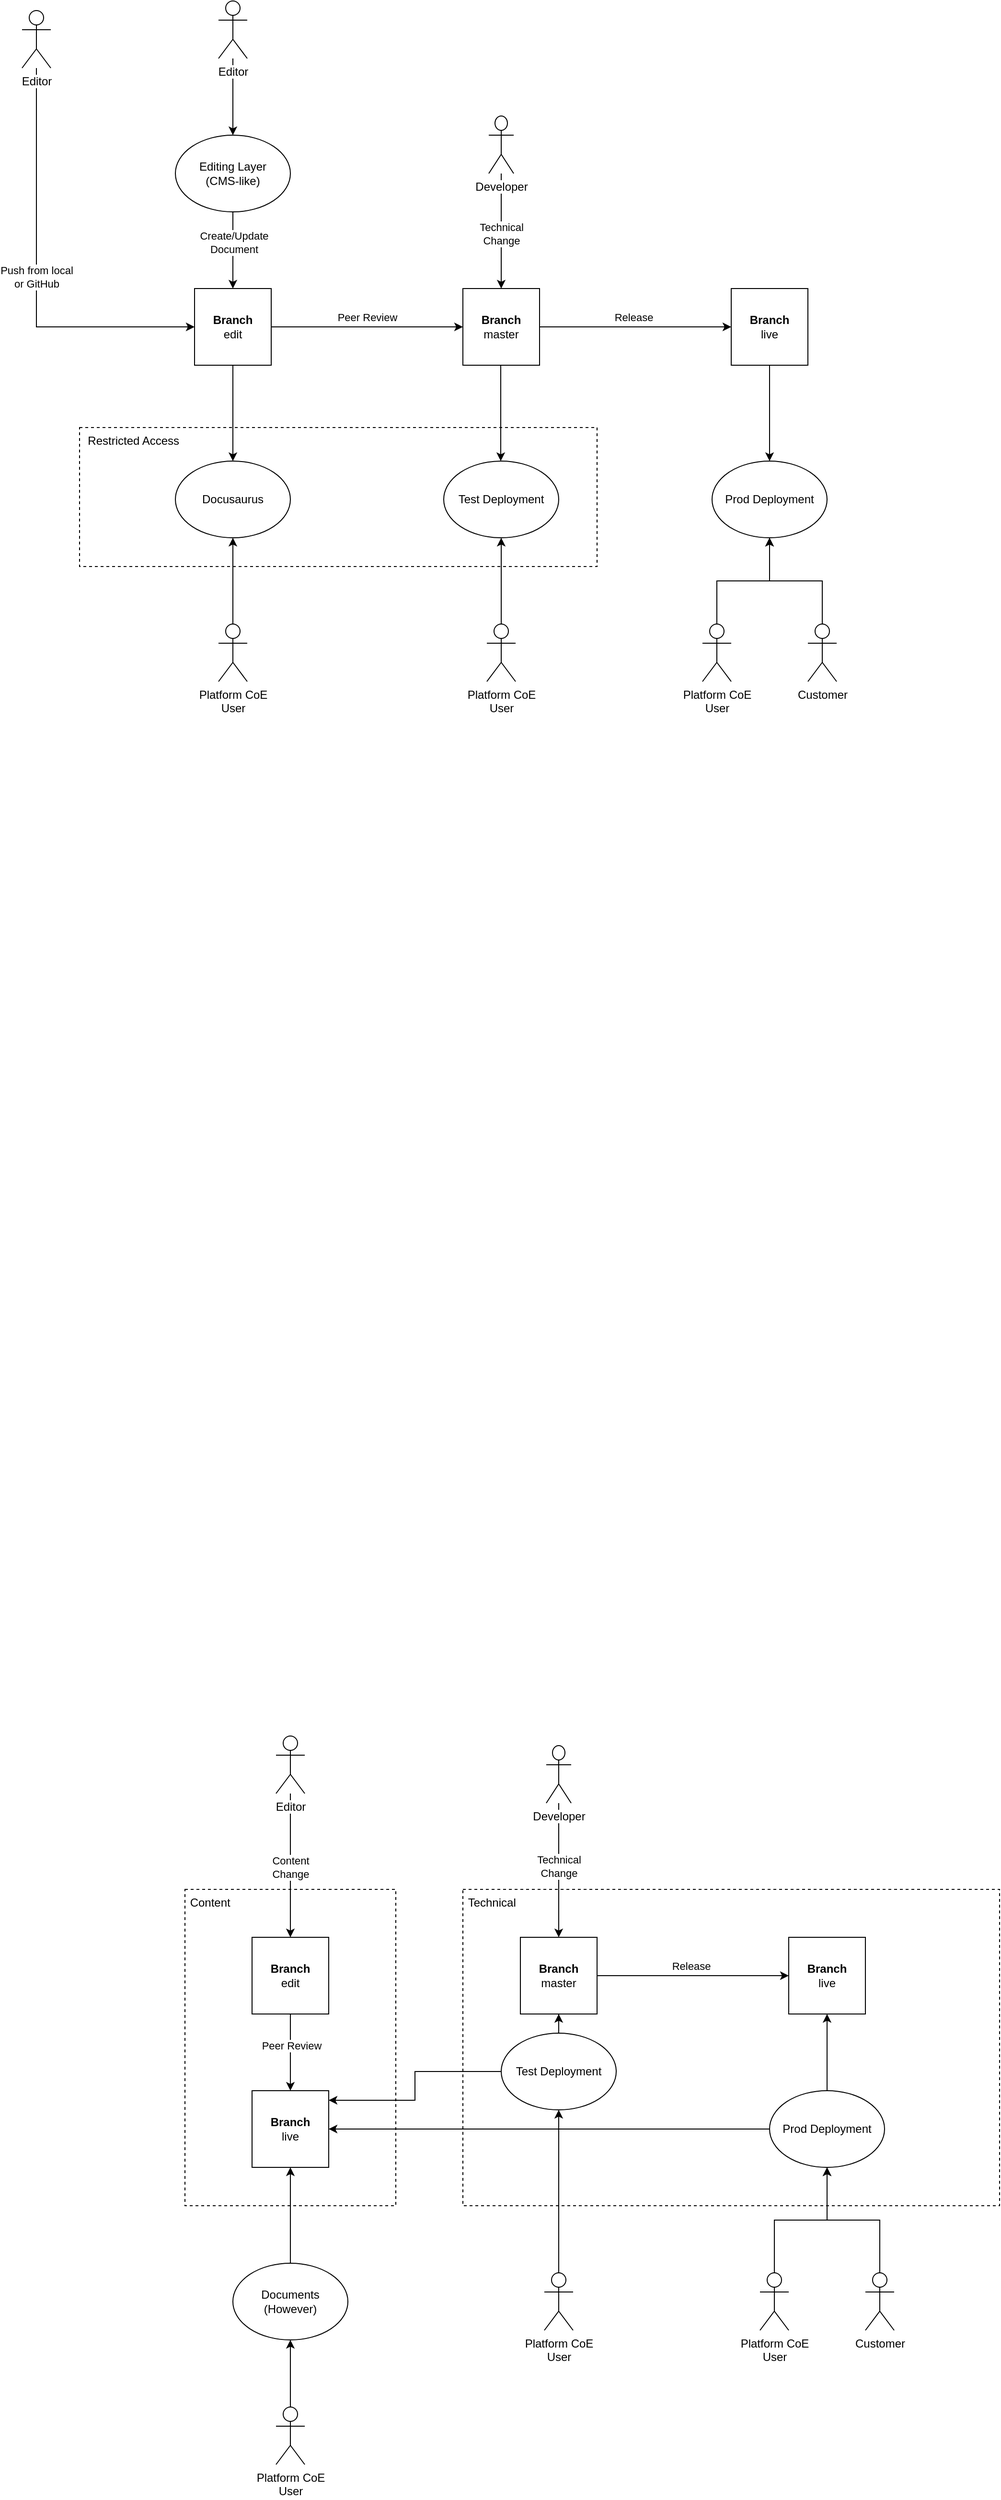 <mxfile version="17.4.1" type="github">
  <diagram id="SnMe1YsDmC-KkluS_UYG" name="Page-1">
    <mxGraphModel dx="2964" dy="1442" grid="1" gridSize="10" guides="1" tooltips="1" connect="1" arrows="1" fold="1" page="1" pageScale="1" pageWidth="827" pageHeight="1169" math="0" shadow="0">
      <root>
        <mxCell id="0" />
        <mxCell id="1" parent="0" />
        <mxCell id="vRzQqUFqtDr_tXfLavs5-131" value="&amp;nbsp;Technical&amp;nbsp;" style="rounded=0;whiteSpace=wrap;html=1;dashed=1;labelBackgroundColor=#FFFFFF;fontFamily=Helvetica;align=left;verticalAlign=top;" vertex="1" parent="1">
          <mxGeometry x="670" y="2050" width="560" height="330" as="geometry" />
        </mxCell>
        <mxCell id="vRzQqUFqtDr_tXfLavs5-126" value="&amp;nbsp;Content" style="rounded=0;whiteSpace=wrap;html=1;dashed=1;labelBackgroundColor=#FFFFFF;fontFamily=Helvetica;align=left;verticalAlign=top;" vertex="1" parent="1">
          <mxGeometry x="380" y="2050" width="220" height="330" as="geometry" />
        </mxCell>
        <mxCell id="vRzQqUFqtDr_tXfLavs5-56" value="&amp;nbsp; Restricted Access" style="rounded=0;whiteSpace=wrap;html=1;labelBackgroundColor=#FFFFFF;fontFamily=Helvetica;align=left;verticalAlign=top;dashed=1;" vertex="1" parent="1">
          <mxGeometry x="270" y="525" width="540" height="145" as="geometry" />
        </mxCell>
        <mxCell id="vRzQqUFqtDr_tXfLavs5-10" style="edgeStyle=orthogonalEdgeStyle;rounded=0;orthogonalLoop=1;jettySize=auto;html=1;" edge="1" parent="1" source="vRzQqUFqtDr_tXfLavs5-8" target="vRzQqUFqtDr_tXfLavs5-9">
          <mxGeometry relative="1" as="geometry" />
        </mxCell>
        <mxCell id="vRzQqUFqtDr_tXfLavs5-17" value="" style="edgeStyle=orthogonalEdgeStyle;rounded=0;orthogonalLoop=1;jettySize=auto;html=1;" edge="1" parent="1" source="vRzQqUFqtDr_tXfLavs5-1" target="vRzQqUFqtDr_tXfLavs5-15">
          <mxGeometry relative="1" as="geometry">
            <mxPoint x="990" y="540" as="targetPoint" />
          </mxGeometry>
        </mxCell>
        <mxCell id="vRzQqUFqtDr_tXfLavs5-1" value="&lt;b&gt;Branch&lt;/b&gt;&lt;br&gt;live" style="whiteSpace=wrap;html=1;aspect=fixed;" vertex="1" parent="1">
          <mxGeometry x="950" y="380" width="80" height="80" as="geometry" />
        </mxCell>
        <mxCell id="vRzQqUFqtDr_tXfLavs5-5" style="edgeStyle=orthogonalEdgeStyle;rounded=0;orthogonalLoop=1;jettySize=auto;html=1;exitX=1;exitY=0.5;exitDx=0;exitDy=0;entryX=0;entryY=0.5;entryDx=0;entryDy=0;" edge="1" parent="1" source="vRzQqUFqtDr_tXfLavs5-2" target="vRzQqUFqtDr_tXfLavs5-1">
          <mxGeometry relative="1" as="geometry" />
        </mxCell>
        <mxCell id="vRzQqUFqtDr_tXfLavs5-20" value="Release" style="edgeLabel;html=1;align=center;verticalAlign=middle;resizable=0;points=[];" vertex="1" connectable="0" parent="vRzQqUFqtDr_tXfLavs5-5">
          <mxGeometry x="-0.02" y="-1" relative="1" as="geometry">
            <mxPoint y="-11" as="offset" />
          </mxGeometry>
        </mxCell>
        <mxCell id="vRzQqUFqtDr_tXfLavs5-2" value="&lt;b&gt;Branch&lt;/b&gt;&lt;br&gt;master" style="whiteSpace=wrap;html=1;aspect=fixed;" vertex="1" parent="1">
          <mxGeometry x="670" y="380" width="80" height="80" as="geometry" />
        </mxCell>
        <mxCell id="vRzQqUFqtDr_tXfLavs5-4" style="edgeStyle=orthogonalEdgeStyle;rounded=0;orthogonalLoop=1;jettySize=auto;html=1;exitX=1;exitY=0.5;exitDx=0;exitDy=0;" edge="1" parent="1" source="vRzQqUFqtDr_tXfLavs5-3" target="vRzQqUFqtDr_tXfLavs5-2">
          <mxGeometry relative="1" as="geometry" />
        </mxCell>
        <mxCell id="vRzQqUFqtDr_tXfLavs5-6" value="Peer Review" style="edgeLabel;html=1;align=center;verticalAlign=middle;resizable=0;points=[];" vertex="1" connectable="0" parent="vRzQqUFqtDr_tXfLavs5-4">
          <mxGeometry x="-0.21" y="3" relative="1" as="geometry">
            <mxPoint x="21" y="-7" as="offset" />
          </mxGeometry>
        </mxCell>
        <mxCell id="vRzQqUFqtDr_tXfLavs5-49" value="" style="edgeStyle=orthogonalEdgeStyle;rounded=0;orthogonalLoop=1;jettySize=auto;html=1;fontFamily=Helvetica;" edge="1" parent="1" source="vRzQqUFqtDr_tXfLavs5-3" target="vRzQqUFqtDr_tXfLavs5-18">
          <mxGeometry relative="1" as="geometry" />
        </mxCell>
        <mxCell id="vRzQqUFqtDr_tXfLavs5-3" value="&lt;b&gt;Branch&lt;/b&gt;&lt;br&gt;edit" style="whiteSpace=wrap;html=1;aspect=fixed;" vertex="1" parent="1">
          <mxGeometry x="390" y="380" width="80" height="80" as="geometry" />
        </mxCell>
        <mxCell id="vRzQqUFqtDr_tXfLavs5-8" value="&lt;span style=&quot;background-color: rgb(255 , 255 , 255)&quot;&gt;Editor&lt;/span&gt;" style="shape=umlActor;verticalLabelPosition=bottom;verticalAlign=top;html=1;outlineConnect=0;" vertex="1" parent="1">
          <mxGeometry x="415" y="80" width="30" height="60" as="geometry" />
        </mxCell>
        <mxCell id="vRzQqUFqtDr_tXfLavs5-11" value="" style="edgeStyle=orthogonalEdgeStyle;rounded=0;orthogonalLoop=1;jettySize=auto;html=1;" edge="1" parent="1" source="vRzQqUFqtDr_tXfLavs5-9" target="vRzQqUFqtDr_tXfLavs5-3">
          <mxGeometry relative="1" as="geometry" />
        </mxCell>
        <mxCell id="vRzQqUFqtDr_tXfLavs5-14" value="Create/Update&lt;br&gt;Document" style="edgeLabel;html=1;align=center;verticalAlign=middle;resizable=0;points=[];" vertex="1" connectable="0" parent="vRzQqUFqtDr_tXfLavs5-11">
          <mxGeometry x="-0.2" y="1" relative="1" as="geometry">
            <mxPoint as="offset" />
          </mxGeometry>
        </mxCell>
        <mxCell id="vRzQqUFqtDr_tXfLavs5-9" value="Editing Layer &lt;br&gt;(CMS-like)" style="ellipse;whiteSpace=wrap;html=1;" vertex="1" parent="1">
          <mxGeometry x="370" y="220" width="120" height="80" as="geometry" />
        </mxCell>
        <mxCell id="vRzQqUFqtDr_tXfLavs5-15" value="Prod Deployment" style="ellipse;whiteSpace=wrap;html=1;labelBackgroundColor=#FFFFFF;" vertex="1" parent="1">
          <mxGeometry x="930" y="560" width="120" height="80" as="geometry" />
        </mxCell>
        <mxCell id="vRzQqUFqtDr_tXfLavs5-18" value="Docusaurus" style="ellipse;whiteSpace=wrap;html=1;labelBackgroundColor=#FFFFFF;" vertex="1" parent="1">
          <mxGeometry x="370" y="560" width="120" height="80" as="geometry" />
        </mxCell>
        <mxCell id="vRzQqUFqtDr_tXfLavs5-21" value="Test Deployment" style="ellipse;whiteSpace=wrap;html=1;labelBackgroundColor=#FFFFFF;" vertex="1" parent="1">
          <mxGeometry x="650" y="560" width="120" height="80" as="geometry" />
        </mxCell>
        <mxCell id="vRzQqUFqtDr_tXfLavs5-22" value="" style="edgeStyle=orthogonalEdgeStyle;rounded=0;orthogonalLoop=1;jettySize=auto;html=1;" edge="1" parent="1">
          <mxGeometry relative="1" as="geometry">
            <mxPoint x="709.5" y="460" as="sourcePoint" />
            <mxPoint x="709.5" y="560" as="targetPoint" />
          </mxGeometry>
        </mxCell>
        <mxCell id="vRzQqUFqtDr_tXfLavs5-25" value="" style="edgeStyle=orthogonalEdgeStyle;rounded=0;orthogonalLoop=1;jettySize=auto;html=1;entryX=0.5;entryY=0;entryDx=0;entryDy=0;" edge="1" parent="1" source="vRzQqUFqtDr_tXfLavs5-23" target="vRzQqUFqtDr_tXfLavs5-2">
          <mxGeometry relative="1" as="geometry">
            <mxPoint x="707" y="340" as="targetPoint" />
          </mxGeometry>
        </mxCell>
        <mxCell id="vRzQqUFqtDr_tXfLavs5-27" value="Technical &lt;br&gt;Change" style="edgeLabel;html=1;align=center;verticalAlign=middle;resizable=0;points=[];" vertex="1" connectable="0" parent="vRzQqUFqtDr_tXfLavs5-25">
          <mxGeometry x="0.05" y="4" relative="1" as="geometry">
            <mxPoint x="-4" as="offset" />
          </mxGeometry>
        </mxCell>
        <mxCell id="vRzQqUFqtDr_tXfLavs5-23" value="&lt;span style=&quot;background-color: rgb(255 , 255 , 255)&quot;&gt;Developer&lt;/span&gt;" style="shape=umlActor;verticalLabelPosition=bottom;verticalAlign=top;html=1;outlineConnect=0;" vertex="1" parent="1">
          <mxGeometry x="697" y="200" width="26" height="60" as="geometry" />
        </mxCell>
        <mxCell id="vRzQqUFqtDr_tXfLavs5-57" value="Push from local&lt;br&gt;or GitHub" style="edgeStyle=orthogonalEdgeStyle;rounded=0;orthogonalLoop=1;jettySize=auto;html=1;entryX=0;entryY=0.5;entryDx=0;entryDy=0;fontFamily=Helvetica;" edge="1" parent="1" source="vRzQqUFqtDr_tXfLavs5-28" target="vRzQqUFqtDr_tXfLavs5-3">
          <mxGeometry relative="1" as="geometry">
            <Array as="points">
              <mxPoint x="225" y="420" />
            </Array>
          </mxGeometry>
        </mxCell>
        <mxCell id="vRzQqUFqtDr_tXfLavs5-28" value="&lt;span style=&quot;background-color: rgb(255 , 255 , 255)&quot;&gt;Editor&lt;/span&gt;" style="shape=umlActor;verticalLabelPosition=bottom;verticalAlign=top;html=1;outlineConnect=0;" vertex="1" parent="1">
          <mxGeometry x="210" y="90" width="30" height="60" as="geometry" />
        </mxCell>
        <mxCell id="vRzQqUFqtDr_tXfLavs5-41" value="" style="edgeStyle=orthogonalEdgeStyle;rounded=0;orthogonalLoop=1;jettySize=auto;html=1;fontFamily=Montserrat;fontSource=https%3A%2F%2Ffonts.googleapis.com%2Fcss%3Ffamily%3DMontserrat;entryX=0.5;entryY=1;entryDx=0;entryDy=0;" edge="1" parent="1" source="vRzQqUFqtDr_tXfLavs5-39" target="vRzQqUFqtDr_tXfLavs5-18">
          <mxGeometry relative="1" as="geometry">
            <mxPoint x="430" y="660" as="targetPoint" />
          </mxGeometry>
        </mxCell>
        <mxCell id="vRzQqUFqtDr_tXfLavs5-39" value="&lt;span style=&quot;background-color: rgb(255 , 255 , 255)&quot;&gt;Platform CoE&lt;br&gt;&lt;/span&gt;User" style="shape=umlActor;verticalLabelPosition=bottom;verticalAlign=top;html=1;outlineConnect=0;" vertex="1" parent="1">
          <mxGeometry x="415" y="730" width="30" height="60" as="geometry" />
        </mxCell>
        <mxCell id="vRzQqUFqtDr_tXfLavs5-51" value="" style="edgeStyle=orthogonalEdgeStyle;rounded=0;orthogonalLoop=1;jettySize=auto;html=1;fontFamily=Helvetica;" edge="1" parent="1" source="vRzQqUFqtDr_tXfLavs5-48" target="vRzQqUFqtDr_tXfLavs5-21">
          <mxGeometry relative="1" as="geometry" />
        </mxCell>
        <mxCell id="vRzQqUFqtDr_tXfLavs5-48" value="&lt;span style=&quot;background-color: rgb(255 , 255 , 255)&quot;&gt;Platform CoE&lt;br&gt;&lt;/span&gt;User" style="shape=umlActor;verticalLabelPosition=bottom;verticalAlign=top;html=1;outlineConnect=0;" vertex="1" parent="1">
          <mxGeometry x="695" y="730" width="30" height="60" as="geometry" />
        </mxCell>
        <mxCell id="vRzQqUFqtDr_tXfLavs5-53" value="" style="edgeStyle=orthogonalEdgeStyle;rounded=0;orthogonalLoop=1;jettySize=auto;html=1;fontFamily=Helvetica;" edge="1" parent="1" source="vRzQqUFqtDr_tXfLavs5-52" target="vRzQqUFqtDr_tXfLavs5-15">
          <mxGeometry relative="1" as="geometry" />
        </mxCell>
        <mxCell id="vRzQqUFqtDr_tXfLavs5-52" value="&lt;span style=&quot;background-color: rgb(255 , 255 , 255)&quot;&gt;Platform CoE&lt;br&gt;&lt;/span&gt;User" style="shape=umlActor;verticalLabelPosition=bottom;verticalAlign=top;html=1;outlineConnect=0;" vertex="1" parent="1">
          <mxGeometry x="920" y="730" width="30" height="60" as="geometry" />
        </mxCell>
        <mxCell id="vRzQqUFqtDr_tXfLavs5-55" value="" style="edgeStyle=orthogonalEdgeStyle;rounded=0;orthogonalLoop=1;jettySize=auto;html=1;fontFamily=Helvetica;" edge="1" parent="1" source="vRzQqUFqtDr_tXfLavs5-54" target="vRzQqUFqtDr_tXfLavs5-15">
          <mxGeometry relative="1" as="geometry" />
        </mxCell>
        <mxCell id="vRzQqUFqtDr_tXfLavs5-54" value="&lt;span style=&quot;background-color: rgb(255 , 255 , 255)&quot;&gt;Customer&lt;/span&gt;" style="shape=umlActor;verticalLabelPosition=bottom;verticalAlign=top;html=1;outlineConnect=0;" vertex="1" parent="1">
          <mxGeometry x="1030" y="730" width="30" height="60" as="geometry" />
        </mxCell>
        <mxCell id="vRzQqUFqtDr_tXfLavs5-93" value="&lt;b&gt;Branch&lt;/b&gt;&lt;br&gt;live" style="whiteSpace=wrap;html=1;aspect=fixed;" vertex="1" parent="1">
          <mxGeometry x="1010" y="2100" width="80" height="80" as="geometry" />
        </mxCell>
        <mxCell id="vRzQqUFqtDr_tXfLavs5-94" style="edgeStyle=orthogonalEdgeStyle;rounded=0;orthogonalLoop=1;jettySize=auto;html=1;exitX=1;exitY=0.5;exitDx=0;exitDy=0;entryX=0;entryY=0.5;entryDx=0;entryDy=0;" edge="1" parent="1" source="vRzQqUFqtDr_tXfLavs5-96" target="vRzQqUFqtDr_tXfLavs5-93">
          <mxGeometry relative="1" as="geometry" />
        </mxCell>
        <mxCell id="vRzQqUFqtDr_tXfLavs5-95" value="Release" style="edgeLabel;html=1;align=center;verticalAlign=middle;resizable=0;points=[];" vertex="1" connectable="0" parent="vRzQqUFqtDr_tXfLavs5-94">
          <mxGeometry x="-0.02" y="-1" relative="1" as="geometry">
            <mxPoint y="-11" as="offset" />
          </mxGeometry>
        </mxCell>
        <mxCell id="vRzQqUFqtDr_tXfLavs5-96" value="&lt;b&gt;Branch&lt;/b&gt;&lt;br&gt;master" style="whiteSpace=wrap;html=1;aspect=fixed;" vertex="1" parent="1">
          <mxGeometry x="730" y="2100" width="80" height="80" as="geometry" />
        </mxCell>
        <mxCell id="vRzQqUFqtDr_tXfLavs5-123" style="edgeStyle=orthogonalEdgeStyle;rounded=0;orthogonalLoop=1;jettySize=auto;html=1;exitX=0.5;exitY=1;exitDx=0;exitDy=0;fontFamily=Helvetica;" edge="1" parent="1" source="vRzQqUFqtDr_tXfLavs5-100" target="vRzQqUFqtDr_tXfLavs5-122">
          <mxGeometry relative="1" as="geometry" />
        </mxCell>
        <mxCell id="vRzQqUFqtDr_tXfLavs5-124" value="Peer Review" style="edgeLabel;html=1;align=center;verticalAlign=middle;resizable=0;points=[];fontFamily=Helvetica;" vertex="1" connectable="0" parent="vRzQqUFqtDr_tXfLavs5-123">
          <mxGeometry x="-0.171" y="1" relative="1" as="geometry">
            <mxPoint as="offset" />
          </mxGeometry>
        </mxCell>
        <mxCell id="vRzQqUFqtDr_tXfLavs5-100" value="&lt;b&gt;Branch&lt;/b&gt;&lt;br&gt;edit" style="whiteSpace=wrap;html=1;aspect=fixed;" vertex="1" parent="1">
          <mxGeometry x="450" y="2100" width="80" height="80" as="geometry" />
        </mxCell>
        <mxCell id="vRzQqUFqtDr_tXfLavs5-133" style="edgeStyle=orthogonalEdgeStyle;rounded=0;orthogonalLoop=1;jettySize=auto;html=1;fontFamily=Helvetica;" edge="1" parent="1" source="vRzQqUFqtDr_tXfLavs5-101" target="vRzQqUFqtDr_tXfLavs5-100">
          <mxGeometry relative="1" as="geometry" />
        </mxCell>
        <mxCell id="vRzQqUFqtDr_tXfLavs5-134" value="Content &lt;br&gt;Change" style="edgeLabel;html=1;align=center;verticalAlign=middle;resizable=0;points=[];fontFamily=Helvetica;" vertex="1" connectable="0" parent="vRzQqUFqtDr_tXfLavs5-133">
          <mxGeometry x="0.029" relative="1" as="geometry">
            <mxPoint as="offset" />
          </mxGeometry>
        </mxCell>
        <mxCell id="vRzQqUFqtDr_tXfLavs5-101" value="&lt;span style=&quot;background-color: rgb(255 , 255 , 255)&quot;&gt;Editor&lt;/span&gt;" style="shape=umlActor;verticalLabelPosition=bottom;verticalAlign=top;html=1;outlineConnect=0;" vertex="1" parent="1">
          <mxGeometry x="475" y="1890" width="30" height="60" as="geometry" />
        </mxCell>
        <mxCell id="vRzQqUFqtDr_tXfLavs5-143" style="edgeStyle=orthogonalEdgeStyle;rounded=0;orthogonalLoop=1;jettySize=auto;html=1;entryX=1;entryY=0.5;entryDx=0;entryDy=0;fontFamily=Helvetica;" edge="1" parent="1" source="vRzQqUFqtDr_tXfLavs5-105" target="vRzQqUFqtDr_tXfLavs5-122">
          <mxGeometry relative="1" as="geometry">
            <Array as="points">
              <mxPoint x="780" y="2300" />
              <mxPoint x="780" y="2300" />
            </Array>
          </mxGeometry>
        </mxCell>
        <mxCell id="vRzQqUFqtDr_tXfLavs5-144" style="edgeStyle=orthogonalEdgeStyle;rounded=0;orthogonalLoop=1;jettySize=auto;html=1;exitX=0.5;exitY=0;exitDx=0;exitDy=0;entryX=0.5;entryY=1;entryDx=0;entryDy=0;fontFamily=Helvetica;" edge="1" parent="1" source="vRzQqUFqtDr_tXfLavs5-105" target="vRzQqUFqtDr_tXfLavs5-93">
          <mxGeometry relative="1" as="geometry" />
        </mxCell>
        <mxCell id="vRzQqUFqtDr_tXfLavs5-105" value="Prod Deployment" style="ellipse;whiteSpace=wrap;html=1;labelBackgroundColor=#FFFFFF;" vertex="1" parent="1">
          <mxGeometry x="990" y="2260" width="120" height="80" as="geometry" />
        </mxCell>
        <mxCell id="vRzQqUFqtDr_tXfLavs5-109" value="" style="edgeStyle=orthogonalEdgeStyle;rounded=0;orthogonalLoop=1;jettySize=auto;html=1;entryX=0.5;entryY=0;entryDx=0;entryDy=0;" edge="1" parent="1" source="vRzQqUFqtDr_tXfLavs5-111" target="vRzQqUFqtDr_tXfLavs5-96">
          <mxGeometry relative="1" as="geometry">
            <mxPoint x="767" y="2060" as="targetPoint" />
          </mxGeometry>
        </mxCell>
        <mxCell id="vRzQqUFqtDr_tXfLavs5-110" value="Technical &lt;br&gt;Change" style="edgeLabel;html=1;align=center;verticalAlign=middle;resizable=0;points=[];" vertex="1" connectable="0" parent="vRzQqUFqtDr_tXfLavs5-109">
          <mxGeometry x="0.05" y="4" relative="1" as="geometry">
            <mxPoint x="-4" y="-8" as="offset" />
          </mxGeometry>
        </mxCell>
        <mxCell id="vRzQqUFqtDr_tXfLavs5-111" value="&lt;span style=&quot;background-color: rgb(255 , 255 , 255)&quot;&gt;Developer&lt;/span&gt;" style="shape=umlActor;verticalLabelPosition=bottom;verticalAlign=top;html=1;outlineConnect=0;" vertex="1" parent="1">
          <mxGeometry x="757" y="1900" width="26" height="60" as="geometry" />
        </mxCell>
        <mxCell id="vRzQqUFqtDr_tXfLavs5-118" value="" style="edgeStyle=orthogonalEdgeStyle;rounded=0;orthogonalLoop=1;jettySize=auto;html=1;fontFamily=Helvetica;" edge="1" parent="1" source="vRzQqUFqtDr_tXfLavs5-119" target="vRzQqUFqtDr_tXfLavs5-105">
          <mxGeometry relative="1" as="geometry" />
        </mxCell>
        <mxCell id="vRzQqUFqtDr_tXfLavs5-119" value="&lt;span style=&quot;background-color: rgb(255 , 255 , 255)&quot;&gt;Platform CoE&lt;br&gt;&lt;/span&gt;User" style="shape=umlActor;verticalLabelPosition=bottom;verticalAlign=top;html=1;outlineConnect=0;" vertex="1" parent="1">
          <mxGeometry x="980" y="2450" width="30" height="60" as="geometry" />
        </mxCell>
        <mxCell id="vRzQqUFqtDr_tXfLavs5-120" value="" style="edgeStyle=orthogonalEdgeStyle;rounded=0;orthogonalLoop=1;jettySize=auto;html=1;fontFamily=Helvetica;" edge="1" parent="1" source="vRzQqUFqtDr_tXfLavs5-121" target="vRzQqUFqtDr_tXfLavs5-105">
          <mxGeometry relative="1" as="geometry" />
        </mxCell>
        <mxCell id="vRzQqUFqtDr_tXfLavs5-121" value="&lt;span style=&quot;background-color: rgb(255 , 255 , 255)&quot;&gt;Customer&lt;/span&gt;" style="shape=umlActor;verticalLabelPosition=bottom;verticalAlign=top;html=1;outlineConnect=0;" vertex="1" parent="1">
          <mxGeometry x="1090" y="2450" width="30" height="60" as="geometry" />
        </mxCell>
        <mxCell id="vRzQqUFqtDr_tXfLavs5-122" value="&lt;b&gt;Branch&lt;/b&gt;&lt;br&gt;live" style="whiteSpace=wrap;html=1;aspect=fixed;" vertex="1" parent="1">
          <mxGeometry x="450" y="2260" width="80" height="80" as="geometry" />
        </mxCell>
        <mxCell id="vRzQqUFqtDr_tXfLavs5-136" value="" style="edgeStyle=orthogonalEdgeStyle;rounded=0;orthogonalLoop=1;jettySize=auto;html=1;fontFamily=Helvetica;" edge="1" parent="1" source="vRzQqUFqtDr_tXfLavs5-135" target="vRzQqUFqtDr_tXfLavs5-122">
          <mxGeometry relative="1" as="geometry" />
        </mxCell>
        <mxCell id="vRzQqUFqtDr_tXfLavs5-135" value="Documents (However)" style="ellipse;whiteSpace=wrap;html=1;labelBackgroundColor=none;" vertex="1" parent="1">
          <mxGeometry x="430" y="2440" width="120" height="80" as="geometry" />
        </mxCell>
        <mxCell id="vRzQqUFqtDr_tXfLavs5-138" style="edgeStyle=orthogonalEdgeStyle;rounded=0;orthogonalLoop=1;jettySize=auto;html=1;entryX=0.5;entryY=1;entryDx=0;entryDy=0;fontFamily=Helvetica;" edge="1" parent="1" source="vRzQqUFqtDr_tXfLavs5-137" target="vRzQqUFqtDr_tXfLavs5-135">
          <mxGeometry relative="1" as="geometry" />
        </mxCell>
        <mxCell id="vRzQqUFqtDr_tXfLavs5-137" value="&lt;span style=&quot;background-color: rgb(255 , 255 , 255)&quot;&gt;Platform CoE&lt;br&gt;&lt;/span&gt;User" style="shape=umlActor;verticalLabelPosition=bottom;verticalAlign=top;html=1;outlineConnect=0;" vertex="1" parent="1">
          <mxGeometry x="475" y="2590" width="30" height="60" as="geometry" />
        </mxCell>
        <mxCell id="vRzQqUFqtDr_tXfLavs5-141" style="edgeStyle=orthogonalEdgeStyle;rounded=0;orthogonalLoop=1;jettySize=auto;html=1;exitX=0.5;exitY=0;exitDx=0;exitDy=0;fontFamily=Helvetica;" edge="1" parent="1" source="vRzQqUFqtDr_tXfLavs5-140" target="vRzQqUFqtDr_tXfLavs5-96">
          <mxGeometry relative="1" as="geometry" />
        </mxCell>
        <mxCell id="vRzQqUFqtDr_tXfLavs5-142" style="edgeStyle=orthogonalEdgeStyle;rounded=0;orthogonalLoop=1;jettySize=auto;html=1;exitX=0;exitY=0.5;exitDx=0;exitDy=0;fontFamily=Helvetica;" edge="1" parent="1" source="vRzQqUFqtDr_tXfLavs5-140" target="vRzQqUFqtDr_tXfLavs5-122">
          <mxGeometry relative="1" as="geometry">
            <Array as="points">
              <mxPoint x="620" y="2240" />
              <mxPoint x="620" y="2270" />
            </Array>
          </mxGeometry>
        </mxCell>
        <mxCell id="vRzQqUFqtDr_tXfLavs5-140" value="Test Deployment" style="ellipse;whiteSpace=wrap;html=1;labelBackgroundColor=#FFFFFF;" vertex="1" parent="1">
          <mxGeometry x="710" y="2200" width="120" height="80" as="geometry" />
        </mxCell>
        <mxCell id="vRzQqUFqtDr_tXfLavs5-146" style="edgeStyle=orthogonalEdgeStyle;rounded=0;orthogonalLoop=1;jettySize=auto;html=1;fontFamily=Helvetica;" edge="1" parent="1" source="vRzQqUFqtDr_tXfLavs5-145" target="vRzQqUFqtDr_tXfLavs5-140">
          <mxGeometry relative="1" as="geometry" />
        </mxCell>
        <mxCell id="vRzQqUFqtDr_tXfLavs5-145" value="&lt;span style=&quot;background-color: rgb(255 , 255 , 255)&quot;&gt;Platform CoE&lt;br&gt;&lt;/span&gt;User" style="shape=umlActor;verticalLabelPosition=bottom;verticalAlign=top;html=1;outlineConnect=0;" vertex="1" parent="1">
          <mxGeometry x="755" y="2450" width="30" height="60" as="geometry" />
        </mxCell>
      </root>
    </mxGraphModel>
  </diagram>
</mxfile>
